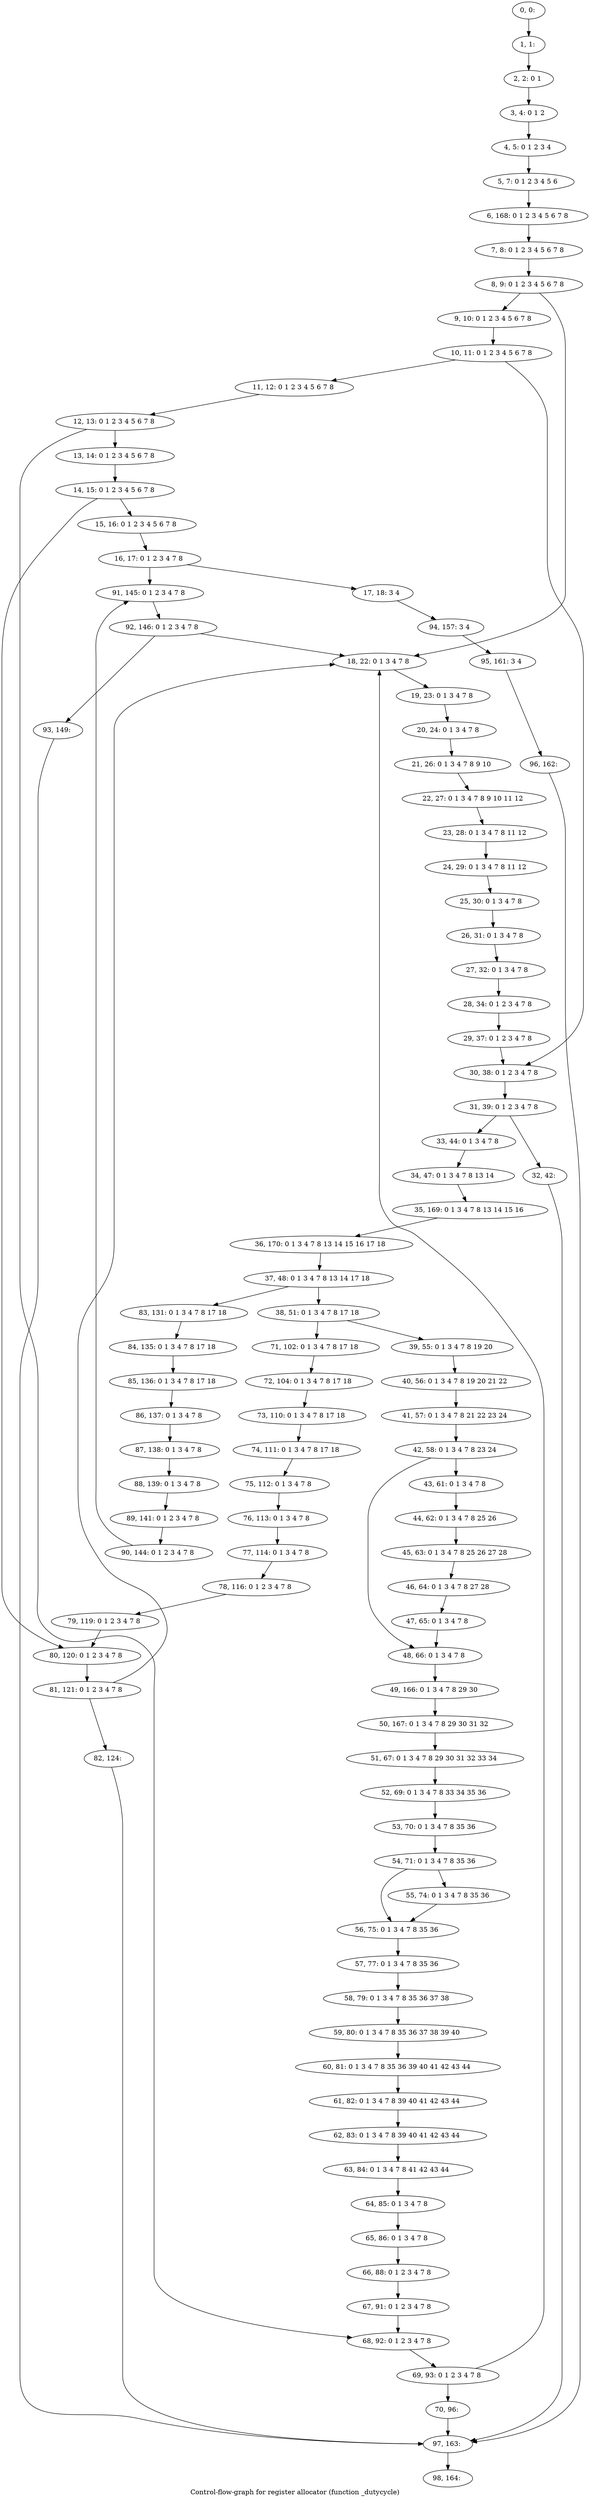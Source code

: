 digraph G {
graph [label="Control-flow-graph for register allocator (function _dutycycle)"]
0[label="0, 0: "];
1[label="1, 1: "];
2[label="2, 2: 0 1 "];
3[label="3, 4: 0 1 2 "];
4[label="4, 5: 0 1 2 3 4 "];
5[label="5, 7: 0 1 2 3 4 5 6 "];
6[label="6, 168: 0 1 2 3 4 5 6 7 8 "];
7[label="7, 8: 0 1 2 3 4 5 6 7 8 "];
8[label="8, 9: 0 1 2 3 4 5 6 7 8 "];
9[label="9, 10: 0 1 2 3 4 5 6 7 8 "];
10[label="10, 11: 0 1 2 3 4 5 6 7 8 "];
11[label="11, 12: 0 1 2 3 4 5 6 7 8 "];
12[label="12, 13: 0 1 2 3 4 5 6 7 8 "];
13[label="13, 14: 0 1 2 3 4 5 6 7 8 "];
14[label="14, 15: 0 1 2 3 4 5 6 7 8 "];
15[label="15, 16: 0 1 2 3 4 5 6 7 8 "];
16[label="16, 17: 0 1 2 3 4 7 8 "];
17[label="17, 18: 3 4 "];
18[label="18, 22: 0 1 3 4 7 8 "];
19[label="19, 23: 0 1 3 4 7 8 "];
20[label="20, 24: 0 1 3 4 7 8 "];
21[label="21, 26: 0 1 3 4 7 8 9 10 "];
22[label="22, 27: 0 1 3 4 7 8 9 10 11 12 "];
23[label="23, 28: 0 1 3 4 7 8 11 12 "];
24[label="24, 29: 0 1 3 4 7 8 11 12 "];
25[label="25, 30: 0 1 3 4 7 8 "];
26[label="26, 31: 0 1 3 4 7 8 "];
27[label="27, 32: 0 1 3 4 7 8 "];
28[label="28, 34: 0 1 2 3 4 7 8 "];
29[label="29, 37: 0 1 2 3 4 7 8 "];
30[label="30, 38: 0 1 2 3 4 7 8 "];
31[label="31, 39: 0 1 2 3 4 7 8 "];
32[label="32, 42: "];
33[label="33, 44: 0 1 3 4 7 8 "];
34[label="34, 47: 0 1 3 4 7 8 13 14 "];
35[label="35, 169: 0 1 3 4 7 8 13 14 15 16 "];
36[label="36, 170: 0 1 3 4 7 8 13 14 15 16 17 18 "];
37[label="37, 48: 0 1 3 4 7 8 13 14 17 18 "];
38[label="38, 51: 0 1 3 4 7 8 17 18 "];
39[label="39, 55: 0 1 3 4 7 8 19 20 "];
40[label="40, 56: 0 1 3 4 7 8 19 20 21 22 "];
41[label="41, 57: 0 1 3 4 7 8 21 22 23 24 "];
42[label="42, 58: 0 1 3 4 7 8 23 24 "];
43[label="43, 61: 0 1 3 4 7 8 "];
44[label="44, 62: 0 1 3 4 7 8 25 26 "];
45[label="45, 63: 0 1 3 4 7 8 25 26 27 28 "];
46[label="46, 64: 0 1 3 4 7 8 27 28 "];
47[label="47, 65: 0 1 3 4 7 8 "];
48[label="48, 66: 0 1 3 4 7 8 "];
49[label="49, 166: 0 1 3 4 7 8 29 30 "];
50[label="50, 167: 0 1 3 4 7 8 29 30 31 32 "];
51[label="51, 67: 0 1 3 4 7 8 29 30 31 32 33 34 "];
52[label="52, 69: 0 1 3 4 7 8 33 34 35 36 "];
53[label="53, 70: 0 1 3 4 7 8 35 36 "];
54[label="54, 71: 0 1 3 4 7 8 35 36 "];
55[label="55, 74: 0 1 3 4 7 8 35 36 "];
56[label="56, 75: 0 1 3 4 7 8 35 36 "];
57[label="57, 77: 0 1 3 4 7 8 35 36 "];
58[label="58, 79: 0 1 3 4 7 8 35 36 37 38 "];
59[label="59, 80: 0 1 3 4 7 8 35 36 37 38 39 40 "];
60[label="60, 81: 0 1 3 4 7 8 35 36 39 40 41 42 43 44 "];
61[label="61, 82: 0 1 3 4 7 8 39 40 41 42 43 44 "];
62[label="62, 83: 0 1 3 4 7 8 39 40 41 42 43 44 "];
63[label="63, 84: 0 1 3 4 7 8 41 42 43 44 "];
64[label="64, 85: 0 1 3 4 7 8 "];
65[label="65, 86: 0 1 3 4 7 8 "];
66[label="66, 88: 0 1 2 3 4 7 8 "];
67[label="67, 91: 0 1 2 3 4 7 8 "];
68[label="68, 92: 0 1 2 3 4 7 8 "];
69[label="69, 93: 0 1 2 3 4 7 8 "];
70[label="70, 96: "];
71[label="71, 102: 0 1 3 4 7 8 17 18 "];
72[label="72, 104: 0 1 3 4 7 8 17 18 "];
73[label="73, 110: 0 1 3 4 7 8 17 18 "];
74[label="74, 111: 0 1 3 4 7 8 17 18 "];
75[label="75, 112: 0 1 3 4 7 8 "];
76[label="76, 113: 0 1 3 4 7 8 "];
77[label="77, 114: 0 1 3 4 7 8 "];
78[label="78, 116: 0 1 2 3 4 7 8 "];
79[label="79, 119: 0 1 2 3 4 7 8 "];
80[label="80, 120: 0 1 2 3 4 7 8 "];
81[label="81, 121: 0 1 2 3 4 7 8 "];
82[label="82, 124: "];
83[label="83, 131: 0 1 3 4 7 8 17 18 "];
84[label="84, 135: 0 1 3 4 7 8 17 18 "];
85[label="85, 136: 0 1 3 4 7 8 17 18 "];
86[label="86, 137: 0 1 3 4 7 8 "];
87[label="87, 138: 0 1 3 4 7 8 "];
88[label="88, 139: 0 1 3 4 7 8 "];
89[label="89, 141: 0 1 2 3 4 7 8 "];
90[label="90, 144: 0 1 2 3 4 7 8 "];
91[label="91, 145: 0 1 2 3 4 7 8 "];
92[label="92, 146: 0 1 2 3 4 7 8 "];
93[label="93, 149: "];
94[label="94, 157: 3 4 "];
95[label="95, 161: 3 4 "];
96[label="96, 162: "];
97[label="97, 163: "];
98[label="98, 164: "];
0->1 ;
1->2 ;
2->3 ;
3->4 ;
4->5 ;
5->6 ;
6->7 ;
7->8 ;
8->9 ;
8->18 ;
9->10 ;
10->11 ;
10->30 ;
11->12 ;
12->13 ;
12->68 ;
13->14 ;
14->15 ;
14->80 ;
15->16 ;
16->17 ;
16->91 ;
17->94 ;
18->19 ;
19->20 ;
20->21 ;
21->22 ;
22->23 ;
23->24 ;
24->25 ;
25->26 ;
26->27 ;
27->28 ;
28->29 ;
29->30 ;
30->31 ;
31->32 ;
31->33 ;
32->97 ;
33->34 ;
34->35 ;
35->36 ;
36->37 ;
37->38 ;
37->83 ;
38->39 ;
38->71 ;
39->40 ;
40->41 ;
41->42 ;
42->43 ;
42->48 ;
43->44 ;
44->45 ;
45->46 ;
46->47 ;
47->48 ;
48->49 ;
49->50 ;
50->51 ;
51->52 ;
52->53 ;
53->54 ;
54->55 ;
54->56 ;
55->56 ;
56->57 ;
57->58 ;
58->59 ;
59->60 ;
60->61 ;
61->62 ;
62->63 ;
63->64 ;
64->65 ;
65->66 ;
66->67 ;
67->68 ;
68->69 ;
69->70 ;
69->18 ;
70->97 ;
71->72 ;
72->73 ;
73->74 ;
74->75 ;
75->76 ;
76->77 ;
77->78 ;
78->79 ;
79->80 ;
80->81 ;
81->82 ;
81->18 ;
82->97 ;
83->84 ;
84->85 ;
85->86 ;
86->87 ;
87->88 ;
88->89 ;
89->90 ;
90->91 ;
91->92 ;
92->93 ;
92->18 ;
93->97 ;
94->95 ;
95->96 ;
96->97 ;
97->98 ;
}
